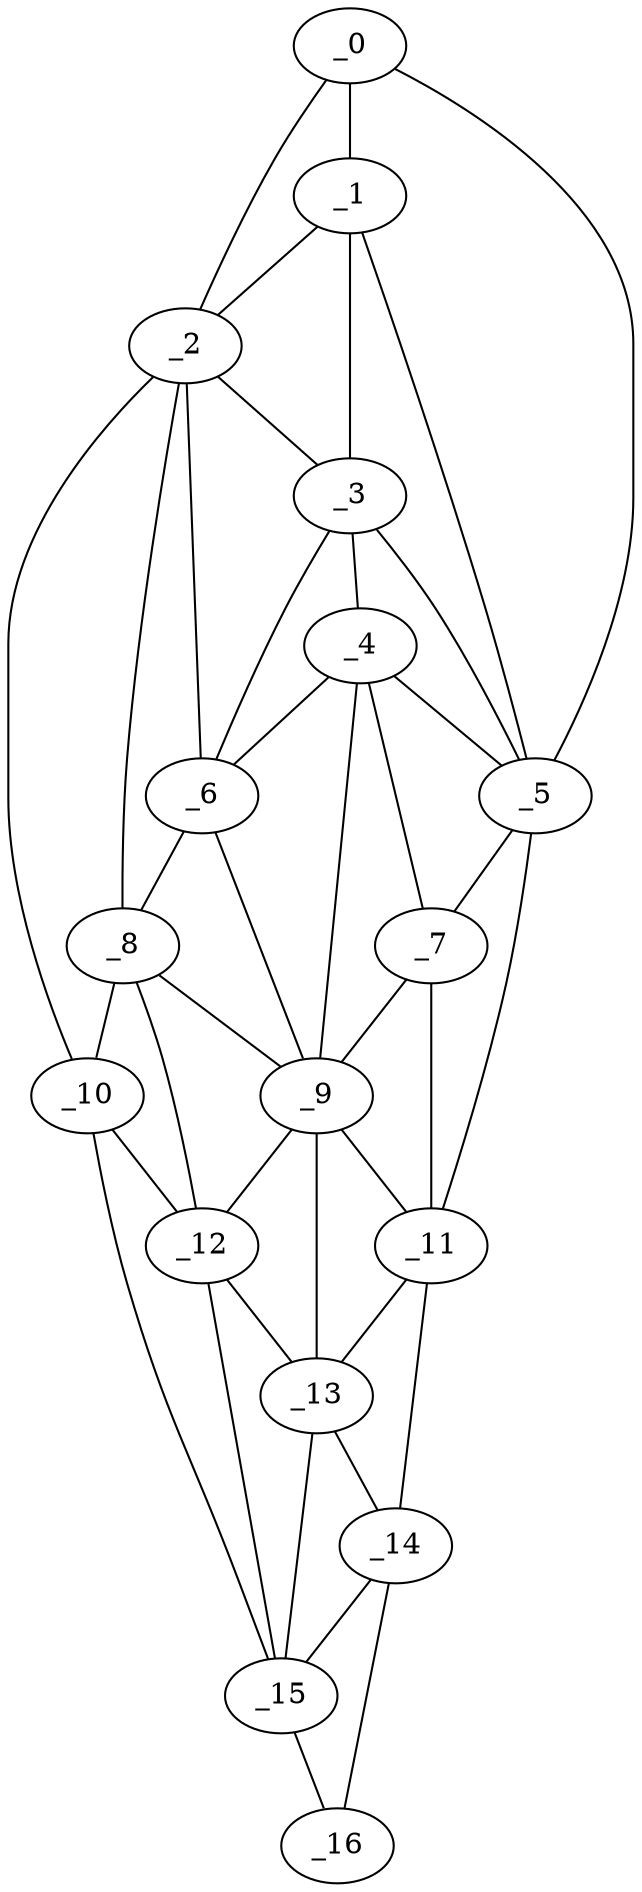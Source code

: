 graph "obj34__165.gxl" {
	_0	 [x=43,
		y=32];
	_1	 [x=48,
		y=40];
	_0 -- _1	 [valence=2];
	_2	 [x=60,
		y=25];
	_0 -- _2	 [valence=1];
	_5	 [x=67,
		y=77];
	_0 -- _5	 [valence=1];
	_1 -- _2	 [valence=1];
	_3	 [x=60,
		y=41];
	_1 -- _3	 [valence=2];
	_1 -- _5	 [valence=1];
	_2 -- _3	 [valence=2];
	_6	 [x=74,
		y=36];
	_2 -- _6	 [valence=1];
	_8	 [x=82,
		y=35];
	_2 -- _8	 [valence=2];
	_10	 [x=89,
		y=32];
	_2 -- _10	 [valence=1];
	_4	 [x=67,
		y=44];
	_3 -- _4	 [valence=1];
	_3 -- _5	 [valence=2];
	_3 -- _6	 [valence=2];
	_4 -- _5	 [valence=2];
	_4 -- _6	 [valence=2];
	_7	 [x=77,
		y=71];
	_4 -- _7	 [valence=2];
	_9	 [x=85,
		y=58];
	_4 -- _9	 [valence=2];
	_5 -- _7	 [valence=2];
	_11	 [x=90,
		y=85];
	_5 -- _11	 [valence=1];
	_6 -- _8	 [valence=2];
	_6 -- _9	 [valence=2];
	_7 -- _9	 [valence=2];
	_7 -- _11	 [valence=2];
	_8 -- _9	 [valence=1];
	_8 -- _10	 [valence=2];
	_12	 [x=92,
		y=39];
	_8 -- _12	 [valence=2];
	_9 -- _11	 [valence=2];
	_9 -- _12	 [valence=2];
	_13	 [x=94,
		y=56];
	_9 -- _13	 [valence=2];
	_10 -- _12	 [valence=1];
	_15	 [x=124,
		y=68];
	_10 -- _15	 [valence=1];
	_11 -- _13	 [valence=2];
	_14	 [x=107,
		y=81];
	_11 -- _14	 [valence=1];
	_12 -- _13	 [valence=2];
	_12 -- _15	 [valence=2];
	_13 -- _14	 [valence=2];
	_13 -- _15	 [valence=1];
	_14 -- _15	 [valence=1];
	_16	 [x=124,
		y=75];
	_14 -- _16	 [valence=1];
	_15 -- _16	 [valence=1];
}
